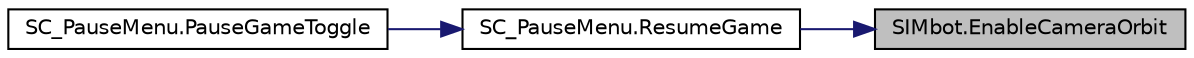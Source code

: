 digraph "SIMbot.EnableCameraOrbit"
{
 // LATEX_PDF_SIZE
  edge [fontname="Helvetica",fontsize="10",labelfontname="Helvetica",labelfontsize="10"];
  node [fontname="Helvetica",fontsize="10",shape=record];
  rankdir="RL";
  Node1 [label="SIMbot.EnableCameraOrbit",height=0.2,width=0.4,color="black", fillcolor="grey75", style="filled", fontcolor="black",tooltip=" "];
  Node1 -> Node2 [dir="back",color="midnightblue",fontsize="10",style="solid",fontname="Helvetica"];
  Node2 [label="SC_PauseMenu.ResumeGame",height=0.2,width=0.4,color="black", fillcolor="white", style="filled",URL="$class_s_c___pause_menu.html#a2765c1ebb2ae80c66cd0f8657b933655",tooltip=" "];
  Node2 -> Node3 [dir="back",color="midnightblue",fontsize="10",style="solid",fontname="Helvetica"];
  Node3 [label="SC_PauseMenu.PauseGameToggle",height=0.2,width=0.4,color="black", fillcolor="white", style="filled",URL="$class_s_c___pause_menu.html#ad1c7d88f0c96152eaedcb57c94273168",tooltip=" "];
}
